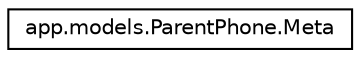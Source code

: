 digraph "Graphical Class Hierarchy"
{
 // LATEX_PDF_SIZE
  edge [fontname="Helvetica",fontsize="10",labelfontname="Helvetica",labelfontsize="10"];
  node [fontname="Helvetica",fontsize="10",shape=record];
  rankdir="LR";
  Node0 [label="app.models.ParentPhone.Meta",height=0.2,width=0.4,color="black", fillcolor="white", style="filled",URL="$classapp_1_1models_1_1ParentPhone_1_1Meta.html",tooltip=" "];
}
